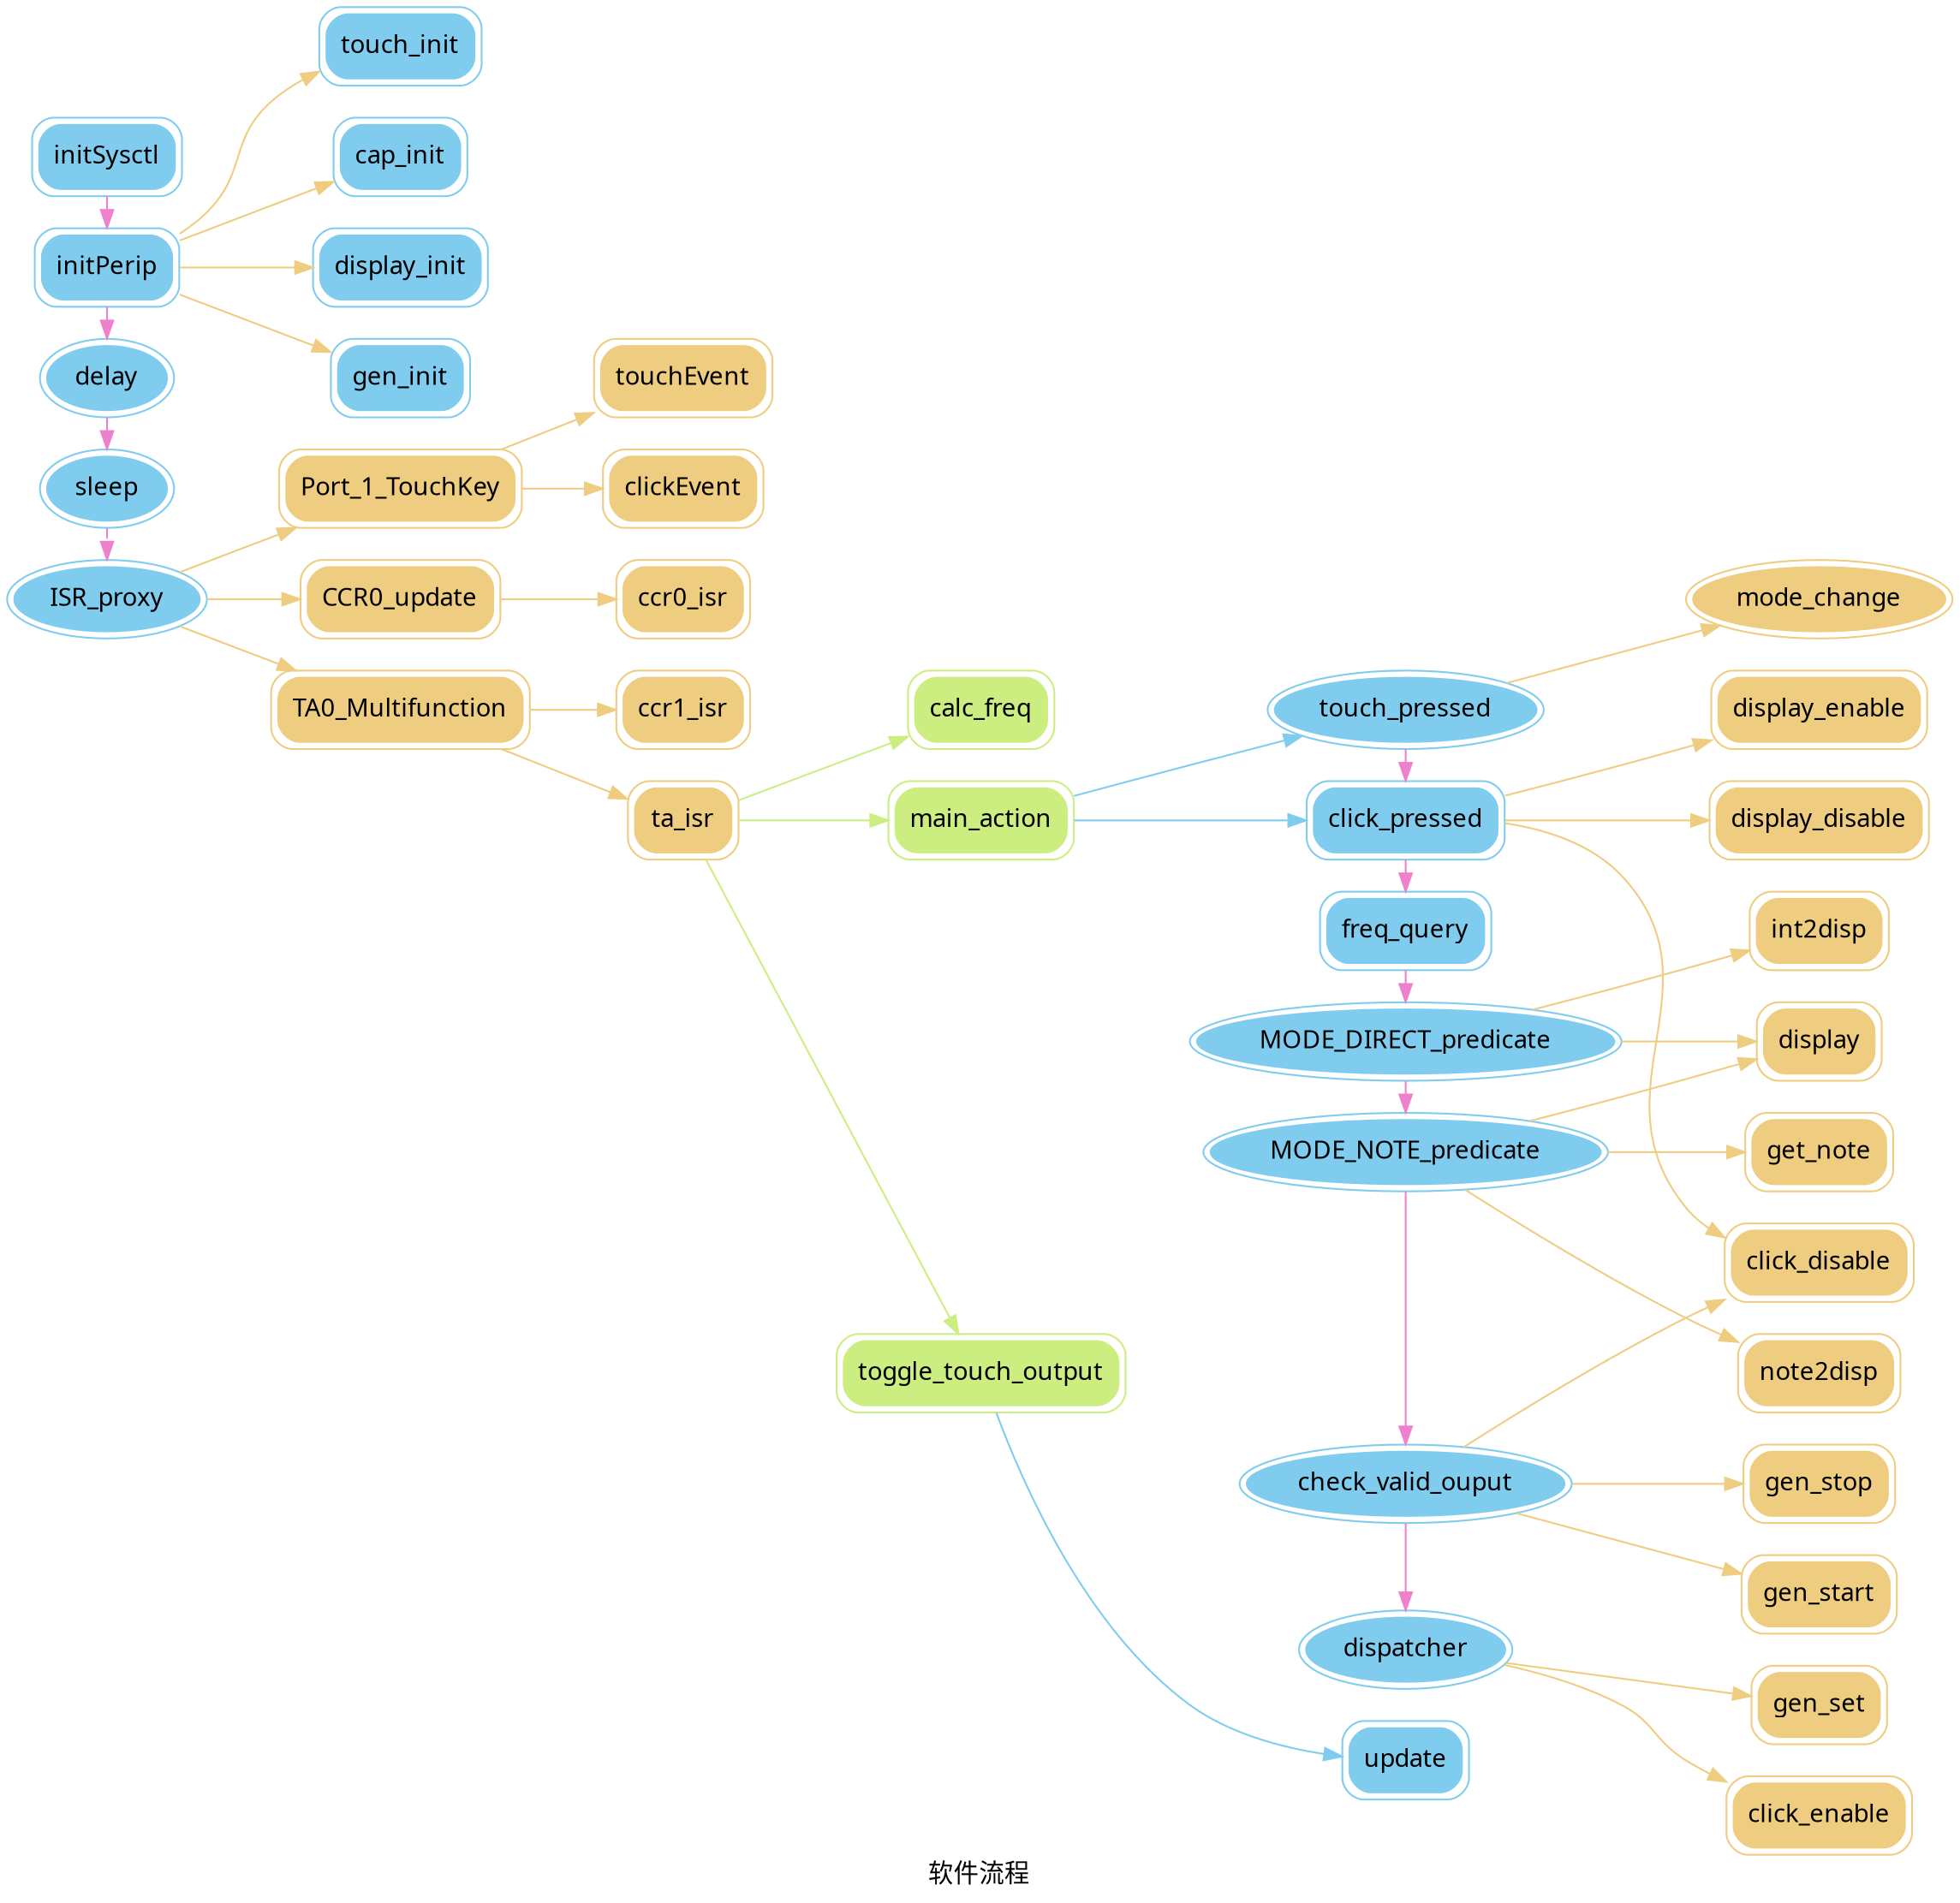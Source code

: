 digraph G {
node [peripheries=2 style="filled,rounded" fontname="Vera Sans YuanTi Mono" color="#eecc80"];
rankdir=LR;
label="软件流程"


subgraph flow_main {
rank = same;
node [color="#80ccee"];
edge [color="#ee80cc"];
initSysctl -> initPerip;
initPerip -> delay;
delay -> sleep;
sleep -> ISR_proxy[ style="dashed"];
}

subgraph main_action {
rank = same;
edge [color="#ee80cc"];
node [color="#80ccee"];
touch_pressed -> click_pressed;
click_pressed -> freq_query;
freq_query -> MODE_DIRECT_predicate;
MODE_DIRECT_predicate -> MODE_NOTE_predicate;
MODE_NOTE_predicate -> check_valid_ouput;
check_valid_ouput -> dispatcher;

}

edge [color="#eecc80"];
ISR_proxy -> {  Port_1_TouchKey CCR0_update TA0_Multifunction   }

CCR0_update [shape=box];
node [color="#eecc80" shape=ellipse];edge [color="#eecc80"];
CCR0_update->ccr0_isr
Port_1_TouchKey [shape=box];
node [color="#eecc80" shape=ellipse];edge [color="#eecc80"];
Port_1_TouchKey->touchEvent

node [color="#eecc80" shape=ellipse];edge [color="#eecc80"];
Port_1_TouchKey->clickEvent
TA0_Multifunction [shape=box];
node [color="#eecc80" shape=ellipse];edge [color="#eecc80"];
TA0_Multifunction->ccr1_isr
node [color="#eecc80" shape=ellipse];edge [color="#eecc80"];
TA0_Multifunction->ta_isr
node [color="#ccee80" shape=octagon];edge [color="#ccee80"];
ta_isr->calc_freq
node [color="#ccee80" shape=octagon];edge [color="#ccee80"];
ta_isr->main_action
node [color="#80ccee" shape=hexagon];edge [color="#80ccee"];
main_action->touch_pressed
node [color="#eecc80" shape=ellipse];edge [color="#eecc80"];
touch_pressed->mode_change
node [color="#80ccee" shape=hexagon];edge [color="#80ccee"];
main_action->click_pressed
node [color="#eecc80" shape=ellipse];edge [color="#eecc80"];
click_pressed->click_disable
node [color="#eecc80" shape=ellipse];edge [color="#eecc80"];
check_valid_ouput->click_disable
node [color="#eecc80" shape=ellipse];edge [color="#eecc80"];
click_pressed->display_enable
node [color="#eecc80" shape=ellipse];edge [color="#eecc80"];
click_pressed->display_disable
node [color="#eecc80" shape=ellipse];edge [color="#eecc80"];
MODE_DIRECT_predicate->display
node [color="#eecc80" shape=ellipse];edge [color="#eecc80"];
MODE_NOTE_predicate->display
node [color="#eecc80" shape=ellipse];edge [color="#eecc80"];
MODE_DIRECT_predicate->int2disp
node [color="#eecc80" shape=ellipse];edge [color="#eecc80"];
MODE_NOTE_predicate->note2disp
node [color="#eecc80" shape=ellipse];edge [color="#eecc80"];
MODE_NOTE_predicate->get_note
node [color="#eecc80" shape=ellipse];edge [color="#eecc80"];
check_valid_ouput->gen_start
node [color="#eecc80" shape=ellipse];edge [color="#eecc80"];
check_valid_ouput->gen_stop
node [color="#eecc80" shape=ellipse];edge [color="#eecc80"];
dispatcher->gen_set
node [color="#eecc80" shape=ellipse];edge [color="#eecc80"];
dispatcher->click_enable
node [color="#ccee80" shape=octagon];edge [color="#ccee80"];
ta_isr->toggle_touch_output
node [color="#80ccee" shape=hexagon];edge [color="#80ccee"];
toggle_touch_output->update

calc_freq [shape=box];
cap_init [shape=box];
ccr0_isr [shape=box];
ccr1_isr [shape=box];
clickEvent [shape=box];
click_disable [shape=box];
click_enable [shape=box];
click_pressed [shape=box];
display [shape=box];
display_disable [shape=box];
display_enable [shape=box];
display_init [shape=box];
freq_query [shape=box];
gen_init [shape=box];
gen_set [shape=box];
gen_start [shape=box];
gen_stop [shape=box];
get_note [shape=box];
initPerip [shape=box];

node [color="#eecc80" shape=ellipse];edge [color="#eecc80"];
initPerip->gen_init
node [color="#eecc80" shape=ellipse];edge [color="#eecc80"];
initPerip->display_init
node [color="#80ccee" shape=ellipse];edge [color="#eecc80"];
initPerip->touch_init
node [color="#eecc80" shape=ellipse];edge [color="#eecc80"];
initPerip->cap_init

initSysctl [shape=box];
int2disp [shape=box];
main_action [shape=box];
note2disp [shape=box];
ta_isr [shape=box];
toggle_touch_output [shape=box];
touchEvent [shape=box];
touch_init [shape=box];
update [shape=box];

}




